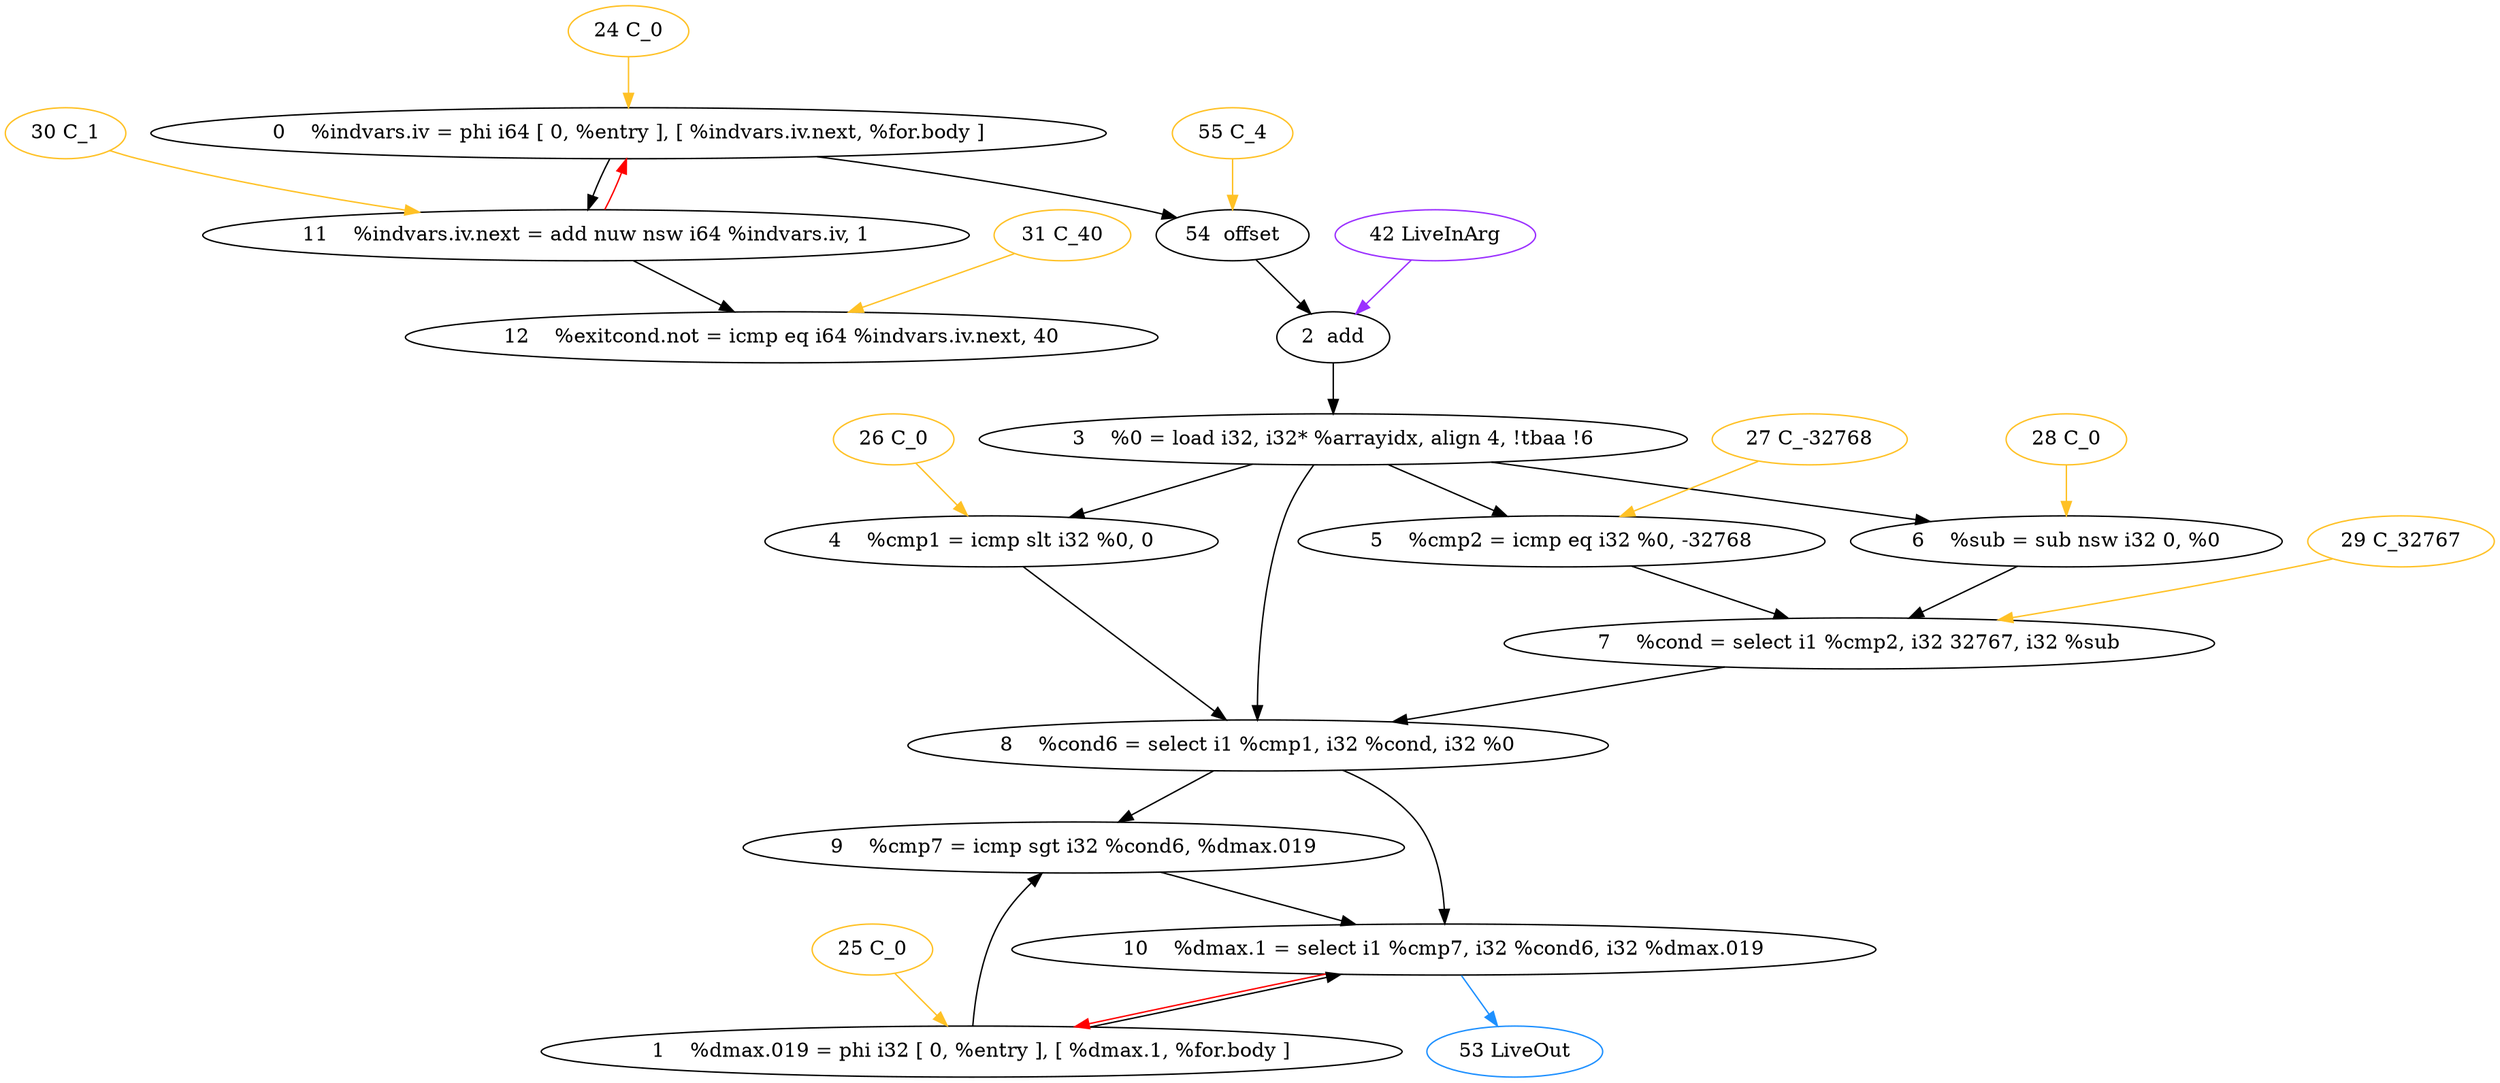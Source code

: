 digraph gsm { 
{
 compound=true;
0 [color=black, label="0    %indvars.iv = phi i64 [ 0, %entry ], [ %indvars.iv.next, %for.body ]"];

1 [color=black, label="1    %dmax.019 = phi i32 [ 0, %entry ], [ %dmax.1, %for.body ]"];

2 [color=black, label="2  add"];

3 [color=black, label="3    %0 = load i32, i32* %arrayidx, align 4, !tbaa !6"];

4 [color=black, label="4    %cmp1 = icmp slt i32 %0, 0"];

5 [color=black, label="5    %cmp2 = icmp eq i32 %0, -32768"];

6 [color=black, label="6    %sub = sub nsw i32 0, %0"];

7 [color=black, label="7    %cond = select i1 %cmp2, i32 32767, i32 %sub"];

8 [color=black, label="8    %cond6 = select i1 %cmp1, i32 %cond, i32 %0"];

9 [color=black, label="9    %cmp7 = icmp sgt i32 %cond6, %dmax.019"];

10 [color=black, label="10    %dmax.1 = select i1 %cmp7, i32 %cond6, i32 %dmax.019"];

11 [color=black, label="11    %indvars.iv.next = add nuw nsw i64 %indvars.iv, 1"];

12 [color=black, label="12    %exitcond.not = icmp eq i64 %indvars.iv.next, 40"];

54 [color=black, label="54  offset"];
0 -> 11
0 -> 54
1 -> 10
1 -> 9
2 -> 3
3 -> 8
3 -> 6
3 -> 5
3 -> 4
4 -> 8
5 -> 7
6 -> 7
7 -> 8
8 -> 10
8 -> 9
9 -> 10
10 -> 1 [color=red]
11 -> 12
11 -> 0 [color=red]
54 -> 2

24 [color=goldenrod1, label="24 C_0"];

25 [color=goldenrod1, label="25 C_0"];

26 [color=goldenrod1, label="26 C_0"];

27 [color=goldenrod1, label="27 C_-32768"];

28 [color=goldenrod1, label="28 C_0"];

29 [color=goldenrod1, label="29 C_32767"];

30 [color=goldenrod1, label="30 C_1"];

31 [color=goldenrod1, label="31 C_40"];

55 [color=goldenrod1, label="55 C_4"];

42 [color=purple1, label="42 LiveInArg"];

53 [color=dodgerblue1, label="53 LiveOut"];
42 -> 2 [color=purple1]
10 -> 53 [color=dodgerblue1]
24 -> 0 [color=goldenrod1]
25 -> 1 [color=goldenrod1]
26 -> 4 [color=goldenrod1]
27 -> 5 [color=goldenrod1]
28 -> 6 [color=goldenrod1]
29 -> 7 [color=goldenrod1]
30 -> 11 [color=goldenrod1]
31 -> 12 [color=goldenrod1]
55 -> 54 [color=goldenrod1]

}

}